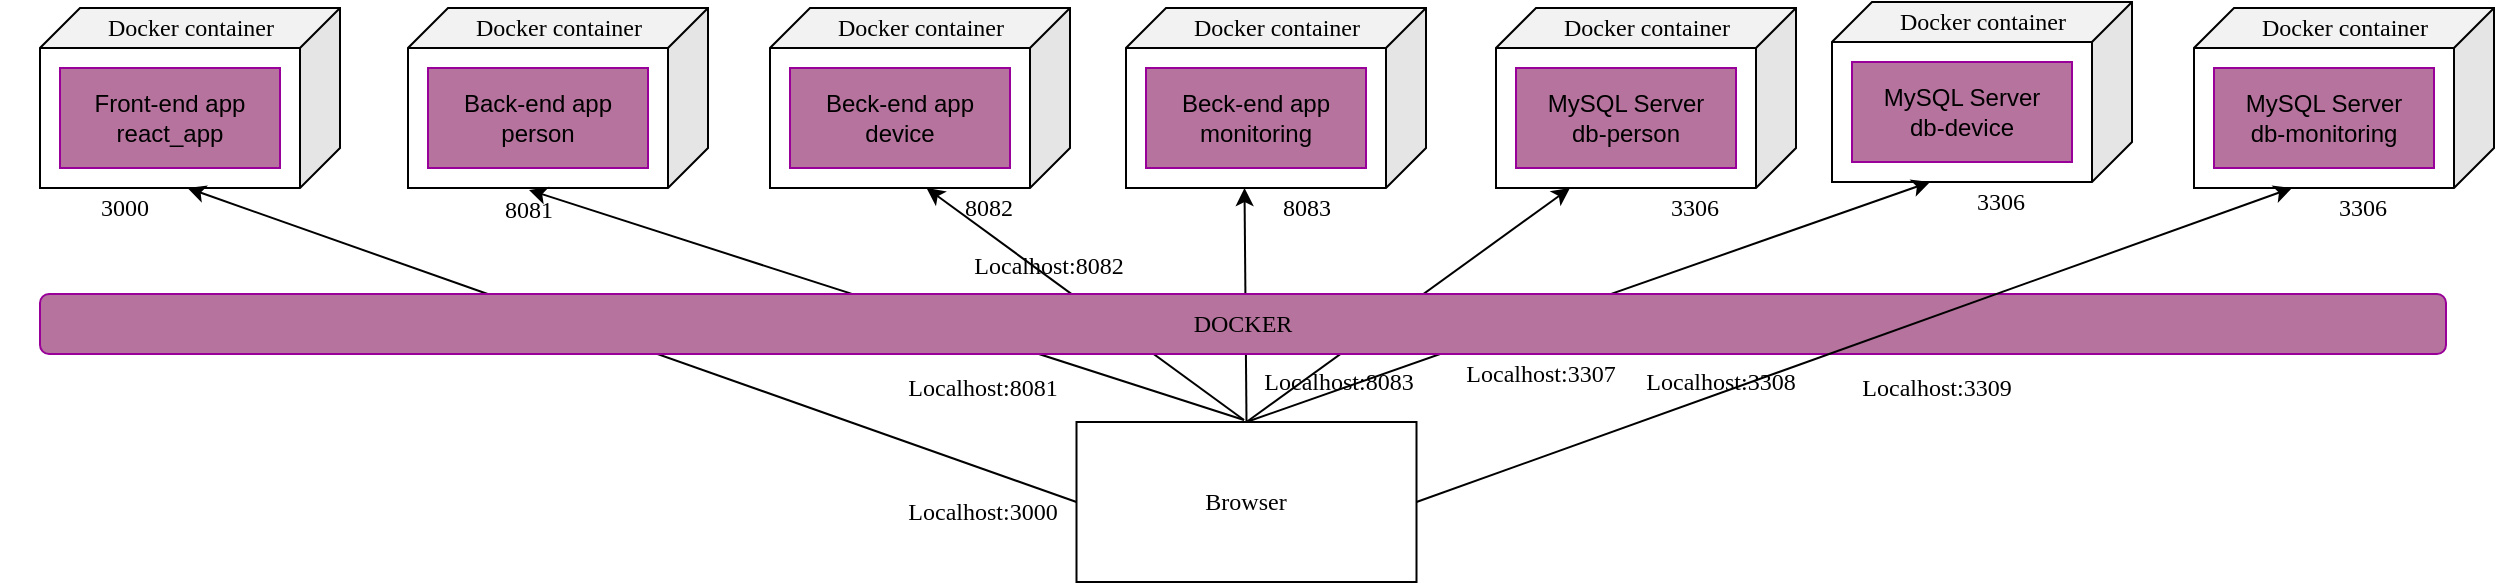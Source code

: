 <mxfile version="22.0.3" type="device">
  <diagram name="Page-1" id="RNT1ySPEvrKjZQsBxZHJ">
    <mxGraphModel dx="2223" dy="877" grid="0" gridSize="10" guides="1" tooltips="1" connect="1" arrows="1" fold="1" page="0" pageScale="1" pageWidth="850" pageHeight="1100" math="0" shadow="0">
      <root>
        <mxCell id="0" />
        <mxCell id="1" parent="0" />
        <mxCell id="02oa2oxIcThMdSmwcblW-5" value="" style="endArrow=classic;html=1;rounded=0;entryX=0.25;entryY=0;entryDx=0;entryDy=0;exitX=0.5;exitY=0;exitDx=0;exitDy=0;" edge="1" parent="1" target="02oa2oxIcThMdSmwcblW-4" source="cMFRUIiFbclHW-MXSYqX-19">
          <mxGeometry width="50" height="50" relative="1" as="geometry">
            <mxPoint x="492" y="433" as="sourcePoint" />
            <mxPoint x="616.25" y="317" as="targetPoint" />
          </mxGeometry>
        </mxCell>
        <mxCell id="cMFRUIiFbclHW-MXSYqX-5" value="" style="shape=cube;whiteSpace=wrap;html=1;boundedLbl=1;backgroundOutline=1;darkOpacity=0.05;darkOpacity2=0.1;rotation=0;size=20;direction=west;flipV=1;" parent="1" vertex="1">
          <mxGeometry x="-110" y="230" width="150" height="90" as="geometry" />
        </mxCell>
        <mxCell id="cMFRUIiFbclHW-MXSYqX-9" value="&lt;div&gt;Front-end app&lt;/div&gt;react_app" style="rounded=0;whiteSpace=wrap;html=1;fillColor=#B5739D;strokeColor=#990099;" parent="1" vertex="1">
          <mxGeometry x="-100" y="260" width="110" height="50" as="geometry" />
        </mxCell>
        <mxCell id="cMFRUIiFbclHW-MXSYqX-11" value="" style="shape=cube;whiteSpace=wrap;html=1;boundedLbl=1;backgroundOutline=1;darkOpacity=0.05;darkOpacity2=0.1;rotation=0;size=20;direction=west;flipV=1;" parent="1" vertex="1">
          <mxGeometry x="74" y="230" width="150" height="90" as="geometry" />
        </mxCell>
        <mxCell id="cMFRUIiFbclHW-MXSYqX-12" value="Back-end app&lt;div&gt;person&lt;/div&gt;" style="rounded=0;whiteSpace=wrap;html=1;fillColor=#B5739D;strokeColor=#990099;" parent="1" vertex="1">
          <mxGeometry x="84" y="260" width="110" height="50" as="geometry" />
        </mxCell>
        <mxCell id="cMFRUIiFbclHW-MXSYqX-13" value="" style="shape=cube;whiteSpace=wrap;html=1;boundedLbl=1;backgroundOutline=1;darkOpacity=0.05;darkOpacity2=0.1;rotation=0;size=20;direction=west;flipV=1;" parent="1" vertex="1">
          <mxGeometry x="255" y="230" width="150" height="90" as="geometry" />
        </mxCell>
        <mxCell id="cMFRUIiFbclHW-MXSYqX-14" value="Beck-end app&lt;div&gt;device&lt;/div&gt;" style="rounded=0;whiteSpace=wrap;html=1;fillColor=#B5739D;strokeColor=#990099;" parent="1" vertex="1">
          <mxGeometry x="265" y="260" width="110" height="50" as="geometry" />
        </mxCell>
        <mxCell id="cMFRUIiFbclHW-MXSYqX-15" value="" style="shape=cube;whiteSpace=wrap;html=1;boundedLbl=1;backgroundOutline=1;darkOpacity=0.05;darkOpacity2=0.1;rotation=0;size=20;direction=west;flipV=1;" parent="1" vertex="1">
          <mxGeometry x="618" y="230" width="150" height="90" as="geometry" />
        </mxCell>
        <mxCell id="cMFRUIiFbclHW-MXSYqX-16" value="MySQL Server&lt;div&gt;db-person&lt;/div&gt;" style="rounded=0;whiteSpace=wrap;html=1;fillColor=#B5739D;strokeColor=#990099;" parent="1" vertex="1">
          <mxGeometry x="628" y="260" width="110" height="50" as="geometry" />
        </mxCell>
        <mxCell id="cMFRUIiFbclHW-MXSYqX-17" value="" style="shape=cube;whiteSpace=wrap;html=1;boundedLbl=1;backgroundOutline=1;darkOpacity=0.05;darkOpacity2=0.1;rotation=0;size=20;direction=west;flipV=1;" parent="1" vertex="1">
          <mxGeometry x="786" y="227" width="150" height="90" as="geometry" />
        </mxCell>
        <mxCell id="cMFRUIiFbclHW-MXSYqX-18" value="MySQL Server&lt;div&gt;db-device&lt;/div&gt;" style="rounded=0;whiteSpace=wrap;html=1;fillColor=#B5739D;strokeColor=#990099;" parent="1" vertex="1">
          <mxGeometry x="796" y="257" width="110" height="50" as="geometry" />
        </mxCell>
        <mxCell id="cMFRUIiFbclHW-MXSYqX-19" value="&lt;font face=&quot;Times New Roman&quot;&gt;Browser&lt;/font&gt;" style="rounded=0;whiteSpace=wrap;html=1;" parent="1" vertex="1">
          <mxGeometry x="408.25" y="437" width="170" height="80" as="geometry" />
        </mxCell>
        <mxCell id="cMFRUIiFbclHW-MXSYqX-20" value="&lt;font face=&quot;Times New Roman&quot; style=&quot;font-size: 12px;&quot;&gt;Docker container&lt;/font&gt;" style="text;html=1;align=center;verticalAlign=middle;whiteSpace=wrap;rounded=0;" parent="1" vertex="1">
          <mxGeometry x="-97.5" y="230" width="125" height="20" as="geometry" />
        </mxCell>
        <mxCell id="cMFRUIiFbclHW-MXSYqX-21" value="&lt;font face=&quot;Times New Roman&quot; style=&quot;font-size: 12px;&quot;&gt;Docker container&lt;/font&gt;" style="text;html=1;align=center;verticalAlign=middle;whiteSpace=wrap;rounded=0;" parent="1" vertex="1">
          <mxGeometry x="86.5" y="230" width="125" height="20" as="geometry" />
        </mxCell>
        <mxCell id="cMFRUIiFbclHW-MXSYqX-22" value="&lt;font face=&quot;Times New Roman&quot; style=&quot;font-size: 12px;&quot;&gt;Docker container&lt;/font&gt;" style="text;html=1;align=center;verticalAlign=middle;whiteSpace=wrap;rounded=0;" parent="1" vertex="1">
          <mxGeometry x="267.5" y="230" width="125" height="20" as="geometry" />
        </mxCell>
        <mxCell id="cMFRUIiFbclHW-MXSYqX-23" value="&lt;font face=&quot;Times New Roman&quot; style=&quot;font-size: 12px;&quot;&gt;Docker container&lt;/font&gt;" style="text;html=1;align=center;verticalAlign=middle;whiteSpace=wrap;rounded=0;" parent="1" vertex="1">
          <mxGeometry x="630.5" y="230" width="125" height="20" as="geometry" />
        </mxCell>
        <mxCell id="cMFRUIiFbclHW-MXSYqX-24" value="&lt;font face=&quot;Times New Roman&quot; style=&quot;font-size: 12px;&quot;&gt;Docker container&lt;/font&gt;" style="text;html=1;align=center;verticalAlign=middle;whiteSpace=wrap;rounded=0;" parent="1" vertex="1">
          <mxGeometry x="798.5" y="227" width="125" height="20" as="geometry" />
        </mxCell>
        <mxCell id="cMFRUIiFbclHW-MXSYqX-25" style="edgeStyle=orthogonalEdgeStyle;rounded=0;orthogonalLoop=1;jettySize=auto;html=1;exitX=0.5;exitY=1;exitDx=0;exitDy=0;" parent="1" source="cMFRUIiFbclHW-MXSYqX-23" target="cMFRUIiFbclHW-MXSYqX-23" edge="1">
          <mxGeometry relative="1" as="geometry" />
        </mxCell>
        <mxCell id="cMFRUIiFbclHW-MXSYqX-26" value="&lt;font face=&quot;Times New Roman&quot; style=&quot;font-size: 12px;&quot;&gt;3000&lt;/font&gt;" style="text;html=1;align=center;verticalAlign=middle;whiteSpace=wrap;rounded=0;" parent="1" vertex="1">
          <mxGeometry x="-130" y="320" width="125" height="20" as="geometry" />
        </mxCell>
        <mxCell id="cMFRUIiFbclHW-MXSYqX-27" value="&lt;font face=&quot;Times New Roman&quot; style=&quot;font-size: 12px;&quot;&gt;8081&lt;/font&gt;" style="text;html=1;align=center;verticalAlign=middle;whiteSpace=wrap;rounded=0;" parent="1" vertex="1">
          <mxGeometry x="72" y="321" width="125" height="20" as="geometry" />
        </mxCell>
        <mxCell id="cMFRUIiFbclHW-MXSYqX-29" value="&lt;font face=&quot;Times New Roman&quot; style=&quot;font-size: 12px;&quot;&gt;8082&lt;/font&gt;" style="text;html=1;align=center;verticalAlign=middle;whiteSpace=wrap;rounded=0;" parent="1" vertex="1">
          <mxGeometry x="302" y="320" width="125" height="20" as="geometry" />
        </mxCell>
        <mxCell id="cMFRUIiFbclHW-MXSYqX-30" value="&lt;font face=&quot;Times New Roman&quot; style=&quot;font-size: 12px;&quot;&gt;3306&lt;/font&gt;" style="text;html=1;align=center;verticalAlign=middle;whiteSpace=wrap;rounded=0;" parent="1" vertex="1">
          <mxGeometry x="655" y="320" width="125" height="20" as="geometry" />
        </mxCell>
        <mxCell id="cMFRUIiFbclHW-MXSYqX-31" value="&lt;font face=&quot;Times New Roman&quot; style=&quot;font-size: 12px;&quot;&gt;3306&lt;/font&gt;" style="text;html=1;align=center;verticalAlign=middle;whiteSpace=wrap;rounded=0;" parent="1" vertex="1">
          <mxGeometry x="835" y="317" width="71" height="20" as="geometry" />
        </mxCell>
        <mxCell id="cMFRUIiFbclHW-MXSYqX-32" value="" style="endArrow=classic;html=1;rounded=0;entryX=0.75;entryY=0;entryDx=0;entryDy=0;exitX=0;exitY=0.5;exitDx=0;exitDy=0;" parent="1" source="cMFRUIiFbclHW-MXSYqX-19" target="cMFRUIiFbclHW-MXSYqX-26" edge="1">
          <mxGeometry width="50" height="50" relative="1" as="geometry">
            <mxPoint x="228.25" y="497" as="sourcePoint" />
            <mxPoint x="82" y="317" as="targetPoint" />
          </mxGeometry>
        </mxCell>
        <mxCell id="cMFRUIiFbclHW-MXSYqX-33" value="" style="endArrow=classic;html=1;rounded=0;entryX=0;entryY=0;entryDx=0;entryDy=0;exitX=0.5;exitY=0;exitDx=0;exitDy=0;" parent="1" source="cMFRUIiFbclHW-MXSYqX-19" target="cMFRUIiFbclHW-MXSYqX-31" edge="1">
          <mxGeometry width="50" height="50" relative="1" as="geometry">
            <mxPoint x="751.25" y="473" as="sourcePoint" />
            <mxPoint x="985.5" y="314" as="targetPoint" />
          </mxGeometry>
        </mxCell>
        <mxCell id="cMFRUIiFbclHW-MXSYqX-34" value="" style="endArrow=classic;html=1;rounded=0;entryX=0.5;entryY=0;entryDx=0;entryDy=0;" parent="1" edge="1" target="cMFRUIiFbclHW-MXSYqX-27">
          <mxGeometry width="50" height="50" relative="1" as="geometry">
            <mxPoint x="492" y="436" as="sourcePoint" />
            <mxPoint x="268.25" y="317" as="targetPoint" />
          </mxGeometry>
        </mxCell>
        <mxCell id="cMFRUIiFbclHW-MXSYqX-36" value="" style="endArrow=classic;html=1;rounded=0;entryX=0;entryY=0;entryDx=0;entryDy=0;exitX=0.5;exitY=0;exitDx=0;exitDy=0;" parent="1" target="cMFRUIiFbclHW-MXSYqX-30" edge="1" source="cMFRUIiFbclHW-MXSYqX-19">
          <mxGeometry width="50" height="50" relative="1" as="geometry">
            <mxPoint x="661.25" y="433" as="sourcePoint" />
            <mxPoint x="815" y="317.54" as="targetPoint" />
          </mxGeometry>
        </mxCell>
        <mxCell id="cMFRUIiFbclHW-MXSYqX-37" value="" style="endArrow=classic;html=1;rounded=0;entryX=0.25;entryY=0;entryDx=0;entryDy=0;" parent="1" target="cMFRUIiFbclHW-MXSYqX-29" edge="1">
          <mxGeometry width="50" height="50" relative="1" as="geometry">
            <mxPoint x="492" y="436" as="sourcePoint" />
            <mxPoint x="459.159" y="317" as="targetPoint" />
          </mxGeometry>
        </mxCell>
        <mxCell id="cMFRUIiFbclHW-MXSYqX-6" value="&lt;font face=&quot;Times New Roman&quot;&gt;DOCKER&lt;/font&gt;" style="rounded=1;whiteSpace=wrap;html=1;fillColor=#B5739D;strokeColor=#990099;" parent="1" vertex="1">
          <mxGeometry x="-110" y="373" width="1203" height="30" as="geometry" />
        </mxCell>
        <mxCell id="cMFRUIiFbclHW-MXSYqX-38" value="&lt;font face=&quot;Times New Roman&quot; style=&quot;font-size: 12px;&quot;&gt;Localhost:3000&lt;/font&gt;" style="text;html=1;align=center;verticalAlign=middle;whiteSpace=wrap;rounded=0;" parent="1" vertex="1">
          <mxGeometry x="299" y="472" width="125" height="20" as="geometry" />
        </mxCell>
        <mxCell id="cMFRUIiFbclHW-MXSYqX-39" value="&lt;font face=&quot;Times New Roman&quot; style=&quot;font-size: 12px;&quot;&gt;Localhost:8081&lt;/font&gt;" style="text;html=1;align=center;verticalAlign=middle;whiteSpace=wrap;rounded=0;" parent="1" vertex="1">
          <mxGeometry x="299" y="410" width="125" height="20" as="geometry" />
        </mxCell>
        <mxCell id="cMFRUIiFbclHW-MXSYqX-41" value="&lt;font face=&quot;Times New Roman&quot; style=&quot;font-size: 12px;&quot;&gt;Localhost:3307&lt;/font&gt;" style="text;html=1;align=center;verticalAlign=middle;whiteSpace=wrap;rounded=0;" parent="1" vertex="1">
          <mxGeometry x="578.25" y="403" width="125" height="20" as="geometry" />
        </mxCell>
        <mxCell id="cMFRUIiFbclHW-MXSYqX-42" value="&lt;font face=&quot;Times New Roman&quot; style=&quot;font-size: 12px;&quot;&gt;Localhost:3308&lt;/font&gt;" style="text;html=1;align=center;verticalAlign=middle;whiteSpace=wrap;rounded=0;" parent="1" vertex="1">
          <mxGeometry x="668" y="407" width="125" height="20" as="geometry" />
        </mxCell>
        <mxCell id="02oa2oxIcThMdSmwcblW-1" value="" style="shape=cube;whiteSpace=wrap;html=1;boundedLbl=1;backgroundOutline=1;darkOpacity=0.05;darkOpacity2=0.1;rotation=0;size=20;direction=west;flipV=1;" vertex="1" parent="1">
          <mxGeometry x="433" y="230" width="150" height="90" as="geometry" />
        </mxCell>
        <mxCell id="02oa2oxIcThMdSmwcblW-2" value="Beck-end app&lt;div&gt;monitoring&lt;/div&gt;" style="rounded=0;whiteSpace=wrap;html=1;fillColor=#B5739D;strokeColor=#990099;" vertex="1" parent="1">
          <mxGeometry x="443" y="260" width="110" height="50" as="geometry" />
        </mxCell>
        <mxCell id="02oa2oxIcThMdSmwcblW-3" value="&lt;font face=&quot;Times New Roman&quot; style=&quot;font-size: 12px;&quot;&gt;Docker container&lt;/font&gt;" style="text;html=1;align=center;verticalAlign=middle;whiteSpace=wrap;rounded=0;" vertex="1" parent="1">
          <mxGeometry x="445.5" y="230" width="125" height="20" as="geometry" />
        </mxCell>
        <mxCell id="02oa2oxIcThMdSmwcblW-4" value="&lt;font face=&quot;Times New Roman&quot; style=&quot;font-size: 12px;&quot;&gt;8083&lt;/font&gt;" style="text;html=1;align=center;verticalAlign=middle;whiteSpace=wrap;rounded=0;" vertex="1" parent="1">
          <mxGeometry x="461" y="320" width="125" height="20" as="geometry" />
        </mxCell>
        <mxCell id="02oa2oxIcThMdSmwcblW-6" value="&lt;font face=&quot;Times New Roman&quot; style=&quot;font-size: 12px;&quot;&gt;Localhost:8083&lt;/font&gt;" style="text;html=1;align=center;verticalAlign=middle;whiteSpace=wrap;rounded=0;" vertex="1" parent="1">
          <mxGeometry x="477" y="407" width="125" height="20" as="geometry" />
        </mxCell>
        <mxCell id="02oa2oxIcThMdSmwcblW-7" style="edgeStyle=orthogonalEdgeStyle;rounded=0;orthogonalLoop=1;jettySize=auto;html=1;exitX=0.5;exitY=1;exitDx=0;exitDy=0;" edge="1" parent="1" source="cMFRUIiFbclHW-MXSYqX-29" target="cMFRUIiFbclHW-MXSYqX-29">
          <mxGeometry relative="1" as="geometry" />
        </mxCell>
        <mxCell id="02oa2oxIcThMdSmwcblW-9" style="edgeStyle=orthogonalEdgeStyle;rounded=0;orthogonalLoop=1;jettySize=auto;html=1;exitX=0.5;exitY=1;exitDx=0;exitDy=0;" edge="1" parent="1" source="cMFRUIiFbclHW-MXSYqX-41" target="cMFRUIiFbclHW-MXSYqX-41">
          <mxGeometry relative="1" as="geometry" />
        </mxCell>
        <mxCell id="cMFRUIiFbclHW-MXSYqX-40" value="&lt;font face=&quot;Times New Roman&quot; style=&quot;font-size: 12px;&quot;&gt;Localhost:8082&lt;/font&gt;" style="text;html=1;align=center;verticalAlign=middle;whiteSpace=wrap;rounded=0;" parent="1" vertex="1">
          <mxGeometry x="332" y="349" width="125" height="20" as="geometry" />
        </mxCell>
        <mxCell id="02oa2oxIcThMdSmwcblW-18" value="" style="shape=cube;whiteSpace=wrap;html=1;boundedLbl=1;backgroundOutline=1;darkOpacity=0.05;darkOpacity2=0.1;rotation=0;size=20;direction=west;flipV=1;" vertex="1" parent="1">
          <mxGeometry x="967" y="230" width="150" height="90" as="geometry" />
        </mxCell>
        <mxCell id="02oa2oxIcThMdSmwcblW-19" value="MySQL Server&lt;div&gt;db-monitoring&lt;/div&gt;" style="rounded=0;whiteSpace=wrap;html=1;fillColor=#B5739D;strokeColor=#990099;" vertex="1" parent="1">
          <mxGeometry x="977" y="260" width="110" height="50" as="geometry" />
        </mxCell>
        <mxCell id="02oa2oxIcThMdSmwcblW-20" value="&lt;font face=&quot;Times New Roman&quot; style=&quot;font-size: 12px;&quot;&gt;Docker container&lt;/font&gt;" style="text;html=1;align=center;verticalAlign=middle;whiteSpace=wrap;rounded=0;" vertex="1" parent="1">
          <mxGeometry x="979.5" y="230" width="125" height="20" as="geometry" />
        </mxCell>
        <mxCell id="02oa2oxIcThMdSmwcblW-21" value="&lt;font face=&quot;Times New Roman&quot; style=&quot;font-size: 12px;&quot;&gt;3306&lt;/font&gt;" style="text;html=1;align=center;verticalAlign=middle;whiteSpace=wrap;rounded=0;" vertex="1" parent="1">
          <mxGeometry x="1016" y="320" width="71" height="20" as="geometry" />
        </mxCell>
        <mxCell id="02oa2oxIcThMdSmwcblW-22" value="" style="endArrow=classic;html=1;rounded=0;entryX=0;entryY=0;entryDx=0;entryDy=0;exitX=1;exitY=0.5;exitDx=0;exitDy=0;" edge="1" parent="1" target="02oa2oxIcThMdSmwcblW-21" source="cMFRUIiFbclHW-MXSYqX-19">
          <mxGeometry width="50" height="50" relative="1" as="geometry">
            <mxPoint x="759" y="480" as="sourcePoint" />
            <mxPoint x="1166.5" y="317" as="targetPoint" />
          </mxGeometry>
        </mxCell>
        <mxCell id="02oa2oxIcThMdSmwcblW-23" value="&lt;font face=&quot;Times New Roman&quot; style=&quot;font-size: 12px;&quot;&gt;Localhost:3309&lt;/font&gt;" style="text;html=1;align=center;verticalAlign=middle;whiteSpace=wrap;rounded=0;" vertex="1" parent="1">
          <mxGeometry x="776" y="410" width="125" height="20" as="geometry" />
        </mxCell>
      </root>
    </mxGraphModel>
  </diagram>
</mxfile>
